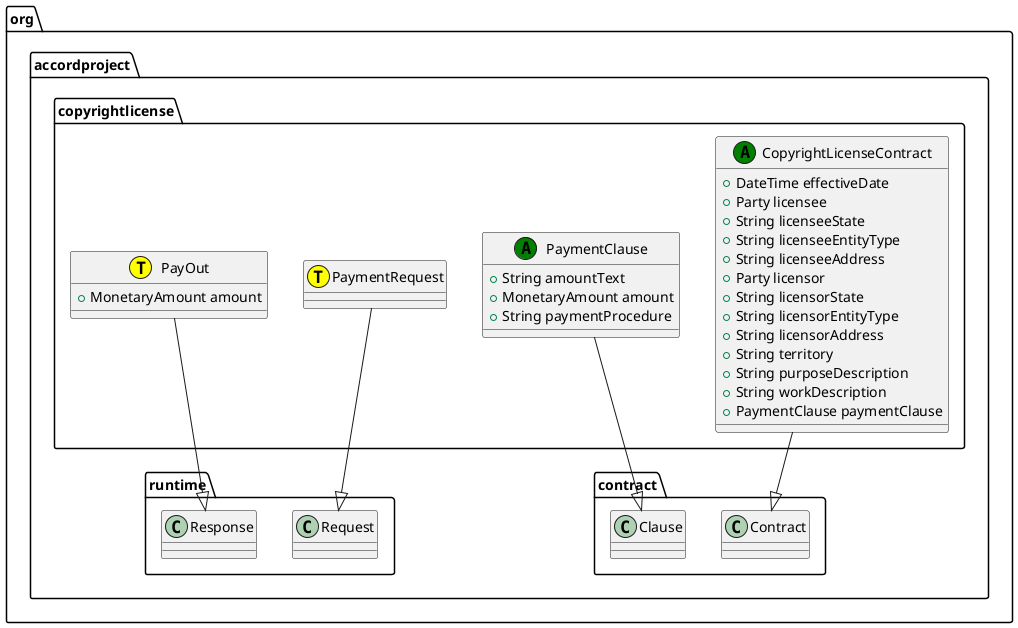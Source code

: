 @startuml
class org.accordproject.copyrightlicense.PaymentRequest << (T,yellow) >> {
}
org.accordproject.copyrightlicense.PaymentRequest --|> org.accordproject.runtime.Request
class org.accordproject.copyrightlicense.PayOut << (T,yellow) >> {
   + MonetaryAmount amount
}
org.accordproject.copyrightlicense.PayOut --|> org.accordproject.runtime.Response
class org.accordproject.copyrightlicense.CopyrightLicenseContract << (A,green) >> {
   + DateTime effectiveDate
   + Party licensee
   + String licenseeState
   + String licenseeEntityType
   + String licenseeAddress
   + Party licensor
   + String licensorState
   + String licensorEntityType
   + String licensorAddress
   + String territory
   + String purposeDescription
   + String workDescription
   + PaymentClause paymentClause
}
org.accordproject.copyrightlicense.CopyrightLicenseContract --|> org.accordproject.contract.Contract
class org.accordproject.copyrightlicense.PaymentClause << (A,green) >> {
   + String amountText
   + MonetaryAmount amount
   + String paymentProcedure
}
org.accordproject.copyrightlicense.PaymentClause --|> org.accordproject.contract.Clause
@enduml
